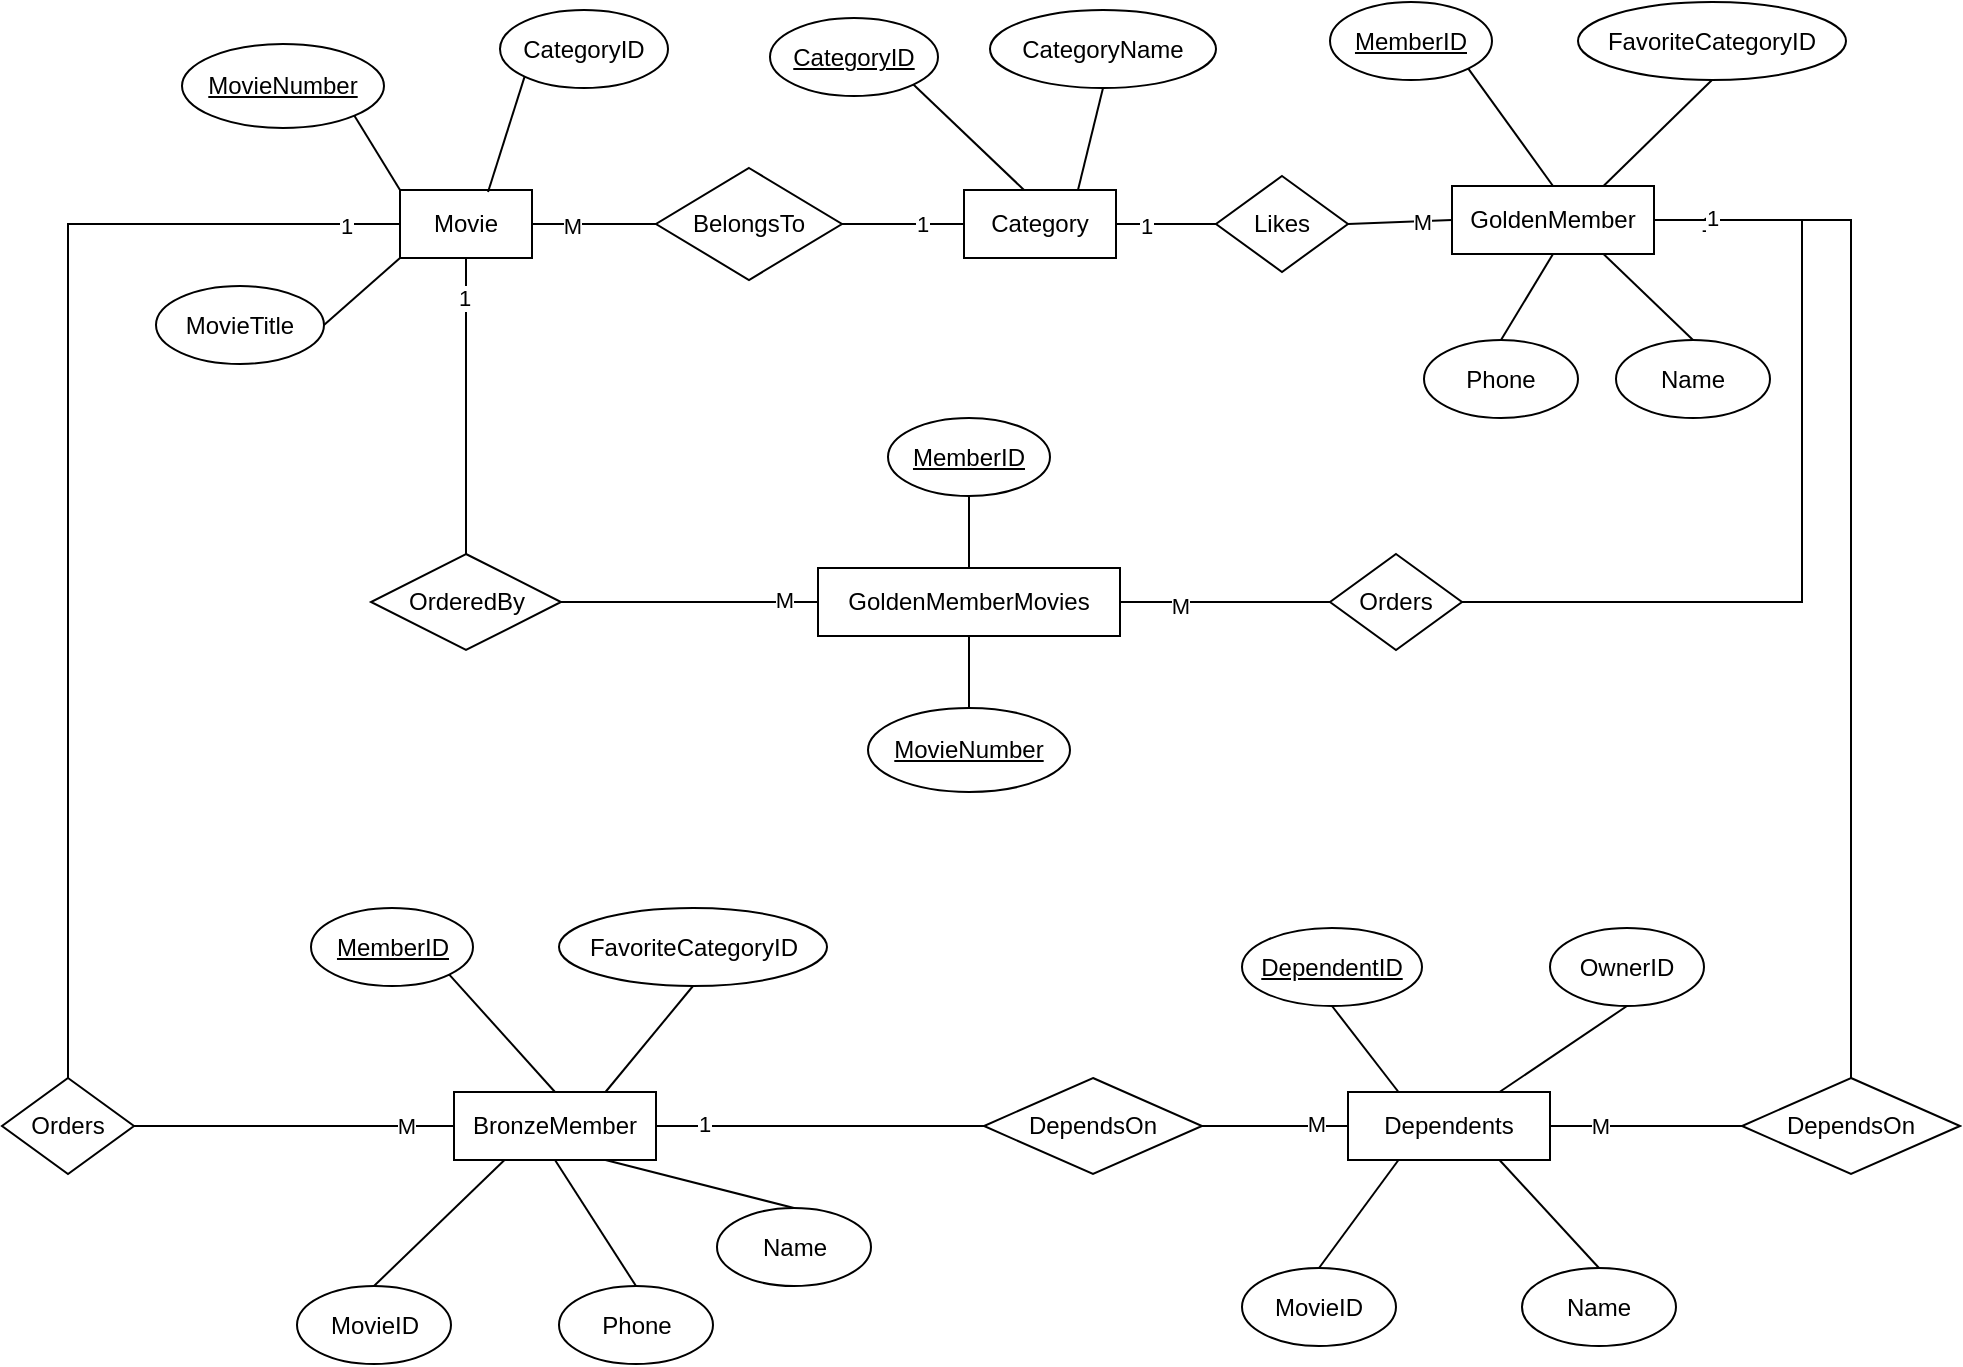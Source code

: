 <mxfile version="24.2.5" type="device">
  <diagram name="Page-1" id="Uh3Hv7k-i3lZ3KgIVuB4">
    <mxGraphModel dx="2450" dy="967" grid="1" gridSize="10" guides="1" tooltips="1" connect="1" arrows="1" fold="1" page="1" pageScale="1" pageWidth="850" pageHeight="1100" math="0" shadow="0">
      <root>
        <mxCell id="0" />
        <mxCell id="1" parent="0" />
        <mxCell id="QCRCPoxuWOam76x5qWHM-45" style="edgeStyle=orthogonalEdgeStyle;rounded=0;orthogonalLoop=1;jettySize=auto;html=1;exitX=0.5;exitY=1;exitDx=0;exitDy=0;entryX=0.5;entryY=0;entryDx=0;entryDy=0;endArrow=none;endFill=0;" edge="1" parent="1" source="QCRCPoxuWOam76x5qWHM-1" target="QCRCPoxuWOam76x5qWHM-44">
          <mxGeometry relative="1" as="geometry" />
        </mxCell>
        <mxCell id="QCRCPoxuWOam76x5qWHM-49" value="1" style="edgeLabel;html=1;align=center;verticalAlign=middle;resizable=0;points=[];" vertex="1" connectable="0" parent="QCRCPoxuWOam76x5qWHM-45">
          <mxGeometry x="-0.73" y="-1" relative="1" as="geometry">
            <mxPoint as="offset" />
          </mxGeometry>
        </mxCell>
        <mxCell id="QCRCPoxuWOam76x5qWHM-67" style="edgeStyle=orthogonalEdgeStyle;rounded=0;orthogonalLoop=1;jettySize=auto;html=1;exitX=0;exitY=0.5;exitDx=0;exitDy=0;entryX=0.5;entryY=0;entryDx=0;entryDy=0;endArrow=none;endFill=0;" edge="1" parent="1" source="QCRCPoxuWOam76x5qWHM-1" target="QCRCPoxuWOam76x5qWHM-65">
          <mxGeometry relative="1" as="geometry" />
        </mxCell>
        <mxCell id="QCRCPoxuWOam76x5qWHM-69" value="1" style="edgeLabel;html=1;align=center;verticalAlign=middle;resizable=0;points=[];" vertex="1" connectable="0" parent="QCRCPoxuWOam76x5qWHM-67">
          <mxGeometry x="-0.909" y="1" relative="1" as="geometry">
            <mxPoint as="offset" />
          </mxGeometry>
        </mxCell>
        <mxCell id="QCRCPoxuWOam76x5qWHM-1" value="Movie" style="rounded=0;whiteSpace=wrap;html=1;" vertex="1" parent="1">
          <mxGeometry x="159" y="151" width="66" height="34" as="geometry" />
        </mxCell>
        <mxCell id="QCRCPoxuWOam76x5qWHM-2" value="&lt;u&gt;MovieNumber&lt;/u&gt;" style="ellipse;whiteSpace=wrap;html=1;" vertex="1" parent="1">
          <mxGeometry x="50" y="78" width="101" height="42" as="geometry" />
        </mxCell>
        <mxCell id="QCRCPoxuWOam76x5qWHM-3" value="CategoryID" style="ellipse;whiteSpace=wrap;html=1;" vertex="1" parent="1">
          <mxGeometry x="209" y="61" width="84" height="39" as="geometry" />
        </mxCell>
        <mxCell id="QCRCPoxuWOam76x5qWHM-4" value="MovieTitle" style="ellipse;whiteSpace=wrap;html=1;" vertex="1" parent="1">
          <mxGeometry x="37" y="199" width="84" height="39" as="geometry" />
        </mxCell>
        <mxCell id="QCRCPoxuWOam76x5qWHM-5" value="Category" style="rounded=0;whiteSpace=wrap;html=1;" vertex="1" parent="1">
          <mxGeometry x="441" y="151" width="76" height="34" as="geometry" />
        </mxCell>
        <mxCell id="QCRCPoxuWOam76x5qWHM-7" value="CategoryName" style="ellipse;whiteSpace=wrap;html=1;" vertex="1" parent="1">
          <mxGeometry x="454" y="61" width="113" height="39" as="geometry" />
        </mxCell>
        <mxCell id="QCRCPoxuWOam76x5qWHM-8" value="" style="endArrow=none;html=1;rounded=0;entryX=1;entryY=1;entryDx=0;entryDy=0;exitX=0;exitY=0;exitDx=0;exitDy=0;" edge="1" parent="1" source="QCRCPoxuWOam76x5qWHM-1" target="QCRCPoxuWOam76x5qWHM-2">
          <mxGeometry width="50" height="50" relative="1" as="geometry">
            <mxPoint x="282" y="298" as="sourcePoint" />
            <mxPoint x="332" y="248" as="targetPoint" />
          </mxGeometry>
        </mxCell>
        <mxCell id="QCRCPoxuWOam76x5qWHM-9" value="" style="endArrow=none;html=1;rounded=0;entryX=0;entryY=1;entryDx=0;entryDy=0;exitX=1;exitY=0.5;exitDx=0;exitDy=0;" edge="1" parent="1" source="QCRCPoxuWOam76x5qWHM-4" target="QCRCPoxuWOam76x5qWHM-1">
          <mxGeometry width="50" height="50" relative="1" as="geometry">
            <mxPoint x="110" y="255" as="sourcePoint" />
            <mxPoint x="160" y="205" as="targetPoint" />
          </mxGeometry>
        </mxCell>
        <mxCell id="QCRCPoxuWOam76x5qWHM-10" value="" style="endArrow=none;html=1;rounded=0;entryX=0;entryY=1;entryDx=0;entryDy=0;exitX=0.667;exitY=0.029;exitDx=0;exitDy=0;exitPerimeter=0;" edge="1" parent="1" source="QCRCPoxuWOam76x5qWHM-1" target="QCRCPoxuWOam76x5qWHM-3">
          <mxGeometry width="50" height="50" relative="1" as="geometry">
            <mxPoint x="262" y="242" as="sourcePoint" />
            <mxPoint x="312" y="192" as="targetPoint" />
          </mxGeometry>
        </mxCell>
        <mxCell id="QCRCPoxuWOam76x5qWHM-11" value="BelongsTo" style="rhombus;whiteSpace=wrap;html=1;" vertex="1" parent="1">
          <mxGeometry x="287" y="140" width="93" height="56" as="geometry" />
        </mxCell>
        <mxCell id="QCRCPoxuWOam76x5qWHM-12" value="" style="endArrow=none;html=1;rounded=0;entryX=0;entryY=0.5;entryDx=0;entryDy=0;exitX=1;exitY=0.5;exitDx=0;exitDy=0;" edge="1" parent="1" source="QCRCPoxuWOam76x5qWHM-1" target="QCRCPoxuWOam76x5qWHM-11">
          <mxGeometry width="50" height="50" relative="1" as="geometry">
            <mxPoint x="235" y="259" as="sourcePoint" />
            <mxPoint x="285" y="209" as="targetPoint" />
          </mxGeometry>
        </mxCell>
        <mxCell id="QCRCPoxuWOam76x5qWHM-14" value="M" style="edgeLabel;html=1;align=center;verticalAlign=middle;resizable=0;points=[];" vertex="1" connectable="0" parent="QCRCPoxuWOam76x5qWHM-12">
          <mxGeometry x="-0.355" y="-1" relative="1" as="geometry">
            <mxPoint as="offset" />
          </mxGeometry>
        </mxCell>
        <mxCell id="QCRCPoxuWOam76x5qWHM-13" value="" style="endArrow=none;html=1;rounded=0;entryX=0;entryY=0.5;entryDx=0;entryDy=0;exitX=1;exitY=0.5;exitDx=0;exitDy=0;" edge="1" parent="1" source="QCRCPoxuWOam76x5qWHM-11" target="QCRCPoxuWOam76x5qWHM-5">
          <mxGeometry width="50" height="50" relative="1" as="geometry">
            <mxPoint x="375" y="266" as="sourcePoint" />
            <mxPoint x="425" y="216" as="targetPoint" />
          </mxGeometry>
        </mxCell>
        <mxCell id="QCRCPoxuWOam76x5qWHM-15" value="1" style="edgeLabel;html=1;align=center;verticalAlign=middle;resizable=0;points=[];" vertex="1" connectable="0" parent="QCRCPoxuWOam76x5qWHM-13">
          <mxGeometry x="0.311" relative="1" as="geometry">
            <mxPoint as="offset" />
          </mxGeometry>
        </mxCell>
        <mxCell id="QCRCPoxuWOam76x5qWHM-16" value="" style="endArrow=none;html=1;rounded=0;entryX=0.5;entryY=1;entryDx=0;entryDy=0;exitX=0.75;exitY=0;exitDx=0;exitDy=0;" edge="1" parent="1" source="QCRCPoxuWOam76x5qWHM-5" target="QCRCPoxuWOam76x5qWHM-7">
          <mxGeometry width="50" height="50" relative="1" as="geometry">
            <mxPoint x="599" y="196" as="sourcePoint" />
            <mxPoint x="649" y="146" as="targetPoint" />
          </mxGeometry>
        </mxCell>
        <mxCell id="QCRCPoxuWOam76x5qWHM-40" style="edgeStyle=orthogonalEdgeStyle;rounded=0;orthogonalLoop=1;jettySize=auto;html=1;exitX=1;exitY=0.5;exitDx=0;exitDy=0;entryX=1;entryY=0.5;entryDx=0;entryDy=0;endArrow=none;endFill=0;" edge="1" parent="1" source="QCRCPoxuWOam76x5qWHM-18" target="QCRCPoxuWOam76x5qWHM-39">
          <mxGeometry relative="1" as="geometry">
            <Array as="points">
              <mxPoint x="860" y="166" />
              <mxPoint x="860" y="357" />
            </Array>
          </mxGeometry>
        </mxCell>
        <mxCell id="QCRCPoxuWOam76x5qWHM-43" value="1" style="edgeLabel;html=1;align=center;verticalAlign=middle;resizable=0;points=[];" vertex="1" connectable="0" parent="QCRCPoxuWOam76x5qWHM-40">
          <mxGeometry x="-0.88" y="-2" relative="1" as="geometry">
            <mxPoint as="offset" />
          </mxGeometry>
        </mxCell>
        <mxCell id="QCRCPoxuWOam76x5qWHM-85" style="edgeStyle=orthogonalEdgeStyle;rounded=0;orthogonalLoop=1;jettySize=auto;html=1;exitX=1;exitY=0.5;exitDx=0;exitDy=0;entryX=0.5;entryY=0;entryDx=0;entryDy=0;endArrow=none;endFill=0;" edge="1" parent="1" source="QCRCPoxuWOam76x5qWHM-18" target="QCRCPoxuWOam76x5qWHM-84">
          <mxGeometry relative="1" as="geometry" />
        </mxCell>
        <mxCell id="QCRCPoxuWOam76x5qWHM-86" value="1" style="edgeLabel;html=1;align=center;verticalAlign=middle;resizable=0;points=[];" vertex="1" connectable="0" parent="QCRCPoxuWOam76x5qWHM-85">
          <mxGeometry x="-0.892" y="1" relative="1" as="geometry">
            <mxPoint as="offset" />
          </mxGeometry>
        </mxCell>
        <mxCell id="QCRCPoxuWOam76x5qWHM-18" value="GoldenMember" style="rounded=0;whiteSpace=wrap;html=1;" vertex="1" parent="1">
          <mxGeometry x="685" y="149" width="101" height="34" as="geometry" />
        </mxCell>
        <mxCell id="QCRCPoxuWOam76x5qWHM-19" value="&lt;u&gt;MemberID&lt;/u&gt;" style="ellipse;whiteSpace=wrap;html=1;" vertex="1" parent="1">
          <mxGeometry x="624" y="57" width="81" height="39" as="geometry" />
        </mxCell>
        <mxCell id="QCRCPoxuWOam76x5qWHM-20" value="&lt;u&gt;CategoryID&lt;/u&gt;" style="ellipse;whiteSpace=wrap;html=1;" vertex="1" parent="1">
          <mxGeometry x="344" y="65" width="84" height="39" as="geometry" />
        </mxCell>
        <mxCell id="QCRCPoxuWOam76x5qWHM-21" value="" style="endArrow=none;html=1;rounded=0;entryX=0.395;entryY=0;entryDx=0;entryDy=0;entryPerimeter=0;exitX=1;exitY=1;exitDx=0;exitDy=0;" edge="1" parent="1" source="QCRCPoxuWOam76x5qWHM-20" target="QCRCPoxuWOam76x5qWHM-5">
          <mxGeometry width="50" height="50" relative="1" as="geometry">
            <mxPoint x="400" y="170" as="sourcePoint" />
            <mxPoint x="450" y="120" as="targetPoint" />
          </mxGeometry>
        </mxCell>
        <mxCell id="QCRCPoxuWOam76x5qWHM-22" value="FavoriteCategoryID" style="ellipse;whiteSpace=wrap;html=1;" vertex="1" parent="1">
          <mxGeometry x="748" y="57" width="134" height="39" as="geometry" />
        </mxCell>
        <mxCell id="QCRCPoxuWOam76x5qWHM-23" value="" style="endArrow=none;html=1;rounded=0;entryX=1;entryY=1;entryDx=0;entryDy=0;exitX=0.5;exitY=0;exitDx=0;exitDy=0;" edge="1" parent="1" source="QCRCPoxuWOam76x5qWHM-18" target="QCRCPoxuWOam76x5qWHM-19">
          <mxGeometry width="50" height="50" relative="1" as="geometry">
            <mxPoint x="624" y="170" as="sourcePoint" />
            <mxPoint x="674" y="120" as="targetPoint" />
          </mxGeometry>
        </mxCell>
        <mxCell id="QCRCPoxuWOam76x5qWHM-24" value="" style="endArrow=none;html=1;rounded=0;exitX=0.75;exitY=0;exitDx=0;exitDy=0;entryX=0.5;entryY=1;entryDx=0;entryDy=0;" edge="1" parent="1" source="QCRCPoxuWOam76x5qWHM-18" target="QCRCPoxuWOam76x5qWHM-22">
          <mxGeometry width="50" height="50" relative="1" as="geometry">
            <mxPoint x="773" y="202" as="sourcePoint" />
            <mxPoint x="823" y="152" as="targetPoint" />
          </mxGeometry>
        </mxCell>
        <mxCell id="QCRCPoxuWOam76x5qWHM-25" value="Name" style="ellipse;whiteSpace=wrap;html=1;" vertex="1" parent="1">
          <mxGeometry x="767" y="226" width="77" height="39" as="geometry" />
        </mxCell>
        <mxCell id="QCRCPoxuWOam76x5qWHM-26" value="" style="endArrow=none;html=1;rounded=0;entryX=0.75;entryY=1;entryDx=0;entryDy=0;exitX=0.5;exitY=0;exitDx=0;exitDy=0;" edge="1" parent="1" source="QCRCPoxuWOam76x5qWHM-25" target="QCRCPoxuWOam76x5qWHM-18">
          <mxGeometry width="50" height="50" relative="1" as="geometry">
            <mxPoint x="672" y="277" as="sourcePoint" />
            <mxPoint x="722" y="227" as="targetPoint" />
          </mxGeometry>
        </mxCell>
        <mxCell id="QCRCPoxuWOam76x5qWHM-27" value="Phone" style="ellipse;whiteSpace=wrap;html=1;" vertex="1" parent="1">
          <mxGeometry x="671" y="226" width="77" height="39" as="geometry" />
        </mxCell>
        <mxCell id="QCRCPoxuWOam76x5qWHM-28" value="" style="endArrow=none;html=1;rounded=0;entryX=0.5;entryY=1;entryDx=0;entryDy=0;exitX=0.5;exitY=0;exitDx=0;exitDy=0;" edge="1" parent="1" source="QCRCPoxuWOam76x5qWHM-27" target="QCRCPoxuWOam76x5qWHM-18">
          <mxGeometry width="50" height="50" relative="1" as="geometry">
            <mxPoint x="609" y="279" as="sourcePoint" />
            <mxPoint x="659" y="229" as="targetPoint" />
          </mxGeometry>
        </mxCell>
        <mxCell id="QCRCPoxuWOam76x5qWHM-29" value="Likes" style="rhombus;whiteSpace=wrap;html=1;" vertex="1" parent="1">
          <mxGeometry x="567" y="144" width="66" height="48" as="geometry" />
        </mxCell>
        <mxCell id="QCRCPoxuWOam76x5qWHM-30" value="" style="endArrow=none;html=1;rounded=0;entryX=0;entryY=0.5;entryDx=0;entryDy=0;exitX=1;exitY=0.5;exitDx=0;exitDy=0;" edge="1" parent="1" source="QCRCPoxuWOam76x5qWHM-5" target="QCRCPoxuWOam76x5qWHM-29">
          <mxGeometry width="50" height="50" relative="1" as="geometry">
            <mxPoint x="503" y="281" as="sourcePoint" />
            <mxPoint x="553" y="231" as="targetPoint" />
          </mxGeometry>
        </mxCell>
        <mxCell id="QCRCPoxuWOam76x5qWHM-33" value="1" style="edgeLabel;html=1;align=center;verticalAlign=middle;resizable=0;points=[];" vertex="1" connectable="0" parent="QCRCPoxuWOam76x5qWHM-30">
          <mxGeometry x="-0.4" y="-1" relative="1" as="geometry">
            <mxPoint as="offset" />
          </mxGeometry>
        </mxCell>
        <mxCell id="QCRCPoxuWOam76x5qWHM-31" value="" style="endArrow=none;html=1;rounded=0;entryX=0;entryY=0.5;entryDx=0;entryDy=0;exitX=1;exitY=0.5;exitDx=0;exitDy=0;" edge="1" parent="1" source="QCRCPoxuWOam76x5qWHM-29" target="QCRCPoxuWOam76x5qWHM-18">
          <mxGeometry width="50" height="50" relative="1" as="geometry">
            <mxPoint x="655" y="166" as="sourcePoint" />
            <mxPoint x="666" y="203" as="targetPoint" />
          </mxGeometry>
        </mxCell>
        <mxCell id="QCRCPoxuWOam76x5qWHM-32" value="M" style="edgeLabel;html=1;align=center;verticalAlign=middle;resizable=0;points=[];" vertex="1" connectable="0" parent="QCRCPoxuWOam76x5qWHM-31">
          <mxGeometry x="0.422" relative="1" as="geometry">
            <mxPoint as="offset" />
          </mxGeometry>
        </mxCell>
        <mxCell id="QCRCPoxuWOam76x5qWHM-41" style="edgeStyle=orthogonalEdgeStyle;rounded=0;orthogonalLoop=1;jettySize=auto;html=1;exitX=1;exitY=0.5;exitDx=0;exitDy=0;entryX=0;entryY=0.5;entryDx=0;entryDy=0;endArrow=none;endFill=0;" edge="1" parent="1" source="QCRCPoxuWOam76x5qWHM-34" target="QCRCPoxuWOam76x5qWHM-39">
          <mxGeometry relative="1" as="geometry" />
        </mxCell>
        <mxCell id="QCRCPoxuWOam76x5qWHM-42" value="M" style="edgeLabel;html=1;align=center;verticalAlign=middle;resizable=0;points=[];" vertex="1" connectable="0" parent="QCRCPoxuWOam76x5qWHM-41">
          <mxGeometry x="-0.429" y="-2" relative="1" as="geometry">
            <mxPoint as="offset" />
          </mxGeometry>
        </mxCell>
        <mxCell id="QCRCPoxuWOam76x5qWHM-34" value="GoldenMemberMovies" style="rounded=0;whiteSpace=wrap;html=1;" vertex="1" parent="1">
          <mxGeometry x="368" y="340" width="151" height="34" as="geometry" />
        </mxCell>
        <mxCell id="QCRCPoxuWOam76x5qWHM-35" value="&lt;u&gt;MemberID&lt;/u&gt;" style="ellipse;whiteSpace=wrap;html=1;" vertex="1" parent="1">
          <mxGeometry x="403" y="265" width="81" height="39" as="geometry" />
        </mxCell>
        <mxCell id="QCRCPoxuWOam76x5qWHM-36" value="&lt;u&gt;MovieNumber&lt;/u&gt;" style="ellipse;whiteSpace=wrap;html=1;" vertex="1" parent="1">
          <mxGeometry x="393" y="410" width="101" height="42" as="geometry" />
        </mxCell>
        <mxCell id="QCRCPoxuWOam76x5qWHM-37" value="" style="endArrow=none;html=1;rounded=0;entryX=0.5;entryY=1;entryDx=0;entryDy=0;exitX=0.5;exitY=0;exitDx=0;exitDy=0;" edge="1" parent="1" source="QCRCPoxuWOam76x5qWHM-34" target="QCRCPoxuWOam76x5qWHM-35">
          <mxGeometry width="50" height="50" relative="1" as="geometry">
            <mxPoint x="250" y="370" as="sourcePoint" />
            <mxPoint x="300" y="320" as="targetPoint" />
          </mxGeometry>
        </mxCell>
        <mxCell id="QCRCPoxuWOam76x5qWHM-38" value="" style="endArrow=none;html=1;rounded=0;entryX=0.5;entryY=1;entryDx=0;entryDy=0;exitX=0.5;exitY=0;exitDx=0;exitDy=0;" edge="1" parent="1" source="QCRCPoxuWOam76x5qWHM-36" target="QCRCPoxuWOam76x5qWHM-34">
          <mxGeometry width="50" height="50" relative="1" as="geometry">
            <mxPoint x="270" y="500" as="sourcePoint" />
            <mxPoint x="320" y="450" as="targetPoint" />
          </mxGeometry>
        </mxCell>
        <mxCell id="QCRCPoxuWOam76x5qWHM-39" value="Orders" style="rhombus;whiteSpace=wrap;html=1;" vertex="1" parent="1">
          <mxGeometry x="624" y="333" width="66" height="48" as="geometry" />
        </mxCell>
        <mxCell id="QCRCPoxuWOam76x5qWHM-46" style="edgeStyle=orthogonalEdgeStyle;rounded=0;orthogonalLoop=1;jettySize=auto;html=1;exitX=1;exitY=0.5;exitDx=0;exitDy=0;entryX=0;entryY=0.5;entryDx=0;entryDy=0;endArrow=none;endFill=0;" edge="1" parent="1" source="QCRCPoxuWOam76x5qWHM-44" target="QCRCPoxuWOam76x5qWHM-34">
          <mxGeometry relative="1" as="geometry" />
        </mxCell>
        <mxCell id="QCRCPoxuWOam76x5qWHM-47" value="M" style="edgeLabel;html=1;align=center;verticalAlign=middle;resizable=0;points=[];" vertex="1" connectable="0" parent="QCRCPoxuWOam76x5qWHM-46">
          <mxGeometry x="0.734" y="1" relative="1" as="geometry">
            <mxPoint as="offset" />
          </mxGeometry>
        </mxCell>
        <mxCell id="QCRCPoxuWOam76x5qWHM-44" value="OrderedBy" style="rhombus;whiteSpace=wrap;html=1;" vertex="1" parent="1">
          <mxGeometry x="144.5" y="333" width="95" height="48" as="geometry" />
        </mxCell>
        <mxCell id="QCRCPoxuWOam76x5qWHM-51" value="BronzeMember" style="rounded=0;whiteSpace=wrap;html=1;" vertex="1" parent="1">
          <mxGeometry x="186" y="602" width="101" height="34" as="geometry" />
        </mxCell>
        <mxCell id="QCRCPoxuWOam76x5qWHM-52" value="&lt;u&gt;MemberID&lt;/u&gt;" style="ellipse;whiteSpace=wrap;html=1;" vertex="1" parent="1">
          <mxGeometry x="114.5" y="510" width="81" height="39" as="geometry" />
        </mxCell>
        <mxCell id="QCRCPoxuWOam76x5qWHM-53" value="FavoriteCategoryID" style="ellipse;whiteSpace=wrap;html=1;" vertex="1" parent="1">
          <mxGeometry x="238.5" y="510" width="134" height="39" as="geometry" />
        </mxCell>
        <mxCell id="QCRCPoxuWOam76x5qWHM-54" value="" style="endArrow=none;html=1;rounded=0;entryX=1;entryY=1;entryDx=0;entryDy=0;exitX=0.5;exitY=0;exitDx=0;exitDy=0;" edge="1" source="QCRCPoxuWOam76x5qWHM-51" target="QCRCPoxuWOam76x5qWHM-52" parent="1">
          <mxGeometry width="50" height="50" relative="1" as="geometry">
            <mxPoint x="114.5" y="623" as="sourcePoint" />
            <mxPoint x="164.5" y="573" as="targetPoint" />
          </mxGeometry>
        </mxCell>
        <mxCell id="QCRCPoxuWOam76x5qWHM-55" value="" style="endArrow=none;html=1;rounded=0;exitX=0.75;exitY=0;exitDx=0;exitDy=0;entryX=0.5;entryY=1;entryDx=0;entryDy=0;" edge="1" source="QCRCPoxuWOam76x5qWHM-51" target="QCRCPoxuWOam76x5qWHM-53" parent="1">
          <mxGeometry width="50" height="50" relative="1" as="geometry">
            <mxPoint x="263.5" y="655" as="sourcePoint" />
            <mxPoint x="313.5" y="605" as="targetPoint" />
          </mxGeometry>
        </mxCell>
        <mxCell id="QCRCPoxuWOam76x5qWHM-56" value="Name" style="ellipse;whiteSpace=wrap;html=1;" vertex="1" parent="1">
          <mxGeometry x="317.5" y="660" width="77" height="39" as="geometry" />
        </mxCell>
        <mxCell id="QCRCPoxuWOam76x5qWHM-57" value="" style="endArrow=none;html=1;rounded=0;entryX=0.75;entryY=1;entryDx=0;entryDy=0;exitX=0.5;exitY=0;exitDx=0;exitDy=0;" edge="1" source="QCRCPoxuWOam76x5qWHM-56" target="QCRCPoxuWOam76x5qWHM-51" parent="1">
          <mxGeometry width="50" height="50" relative="1" as="geometry">
            <mxPoint x="162.5" y="730" as="sourcePoint" />
            <mxPoint x="212.5" y="680" as="targetPoint" />
          </mxGeometry>
        </mxCell>
        <mxCell id="QCRCPoxuWOam76x5qWHM-58" value="Phone" style="ellipse;whiteSpace=wrap;html=1;" vertex="1" parent="1">
          <mxGeometry x="238.5" y="699" width="77" height="39" as="geometry" />
        </mxCell>
        <mxCell id="QCRCPoxuWOam76x5qWHM-59" value="" style="endArrow=none;html=1;rounded=0;entryX=0.5;entryY=1;entryDx=0;entryDy=0;exitX=0.5;exitY=0;exitDx=0;exitDy=0;" edge="1" source="QCRCPoxuWOam76x5qWHM-58" target="QCRCPoxuWOam76x5qWHM-51" parent="1">
          <mxGeometry width="50" height="50" relative="1" as="geometry">
            <mxPoint x="99.5" y="732" as="sourcePoint" />
            <mxPoint x="149.5" y="682" as="targetPoint" />
          </mxGeometry>
        </mxCell>
        <mxCell id="QCRCPoxuWOam76x5qWHM-62" value="MovieID" style="ellipse;whiteSpace=wrap;html=1;" vertex="1" parent="1">
          <mxGeometry x="107.5" y="699" width="77" height="39" as="geometry" />
        </mxCell>
        <mxCell id="QCRCPoxuWOam76x5qWHM-64" value="" style="endArrow=none;html=1;rounded=0;entryX=0.25;entryY=1;entryDx=0;entryDy=0;exitX=0.5;exitY=0;exitDx=0;exitDy=0;" edge="1" parent="1" source="QCRCPoxuWOam76x5qWHM-62" target="QCRCPoxuWOam76x5qWHM-51">
          <mxGeometry width="50" height="50" relative="1" as="geometry">
            <mxPoint x="147.5" y="730" as="sourcePoint" />
            <mxPoint x="197.5" y="680" as="targetPoint" />
          </mxGeometry>
        </mxCell>
        <mxCell id="QCRCPoxuWOam76x5qWHM-66" style="edgeStyle=orthogonalEdgeStyle;rounded=0;orthogonalLoop=1;jettySize=auto;html=1;exitX=1;exitY=0.5;exitDx=0;exitDy=0;entryX=0;entryY=0.5;entryDx=0;entryDy=0;endArrow=none;endFill=0;" edge="1" parent="1" source="QCRCPoxuWOam76x5qWHM-65" target="QCRCPoxuWOam76x5qWHM-51">
          <mxGeometry relative="1" as="geometry" />
        </mxCell>
        <mxCell id="QCRCPoxuWOam76x5qWHM-68" value="M" style="edgeLabel;html=1;align=center;verticalAlign=middle;resizable=0;points=[];" vertex="1" connectable="0" parent="QCRCPoxuWOam76x5qWHM-66">
          <mxGeometry x="0.7" relative="1" as="geometry">
            <mxPoint as="offset" />
          </mxGeometry>
        </mxCell>
        <mxCell id="QCRCPoxuWOam76x5qWHM-65" value="Orders" style="rhombus;whiteSpace=wrap;html=1;" vertex="1" parent="1">
          <mxGeometry x="-40" y="595" width="66" height="48" as="geometry" />
        </mxCell>
        <mxCell id="QCRCPoxuWOam76x5qWHM-87" style="edgeStyle=orthogonalEdgeStyle;rounded=0;orthogonalLoop=1;jettySize=auto;html=1;exitX=1;exitY=0.5;exitDx=0;exitDy=0;entryX=0;entryY=0.5;entryDx=0;entryDy=0;endArrow=none;endFill=0;" edge="1" parent="1" source="QCRCPoxuWOam76x5qWHM-70" target="QCRCPoxuWOam76x5qWHM-84">
          <mxGeometry relative="1" as="geometry" />
        </mxCell>
        <mxCell id="QCRCPoxuWOam76x5qWHM-88" value="M" style="edgeLabel;html=1;align=center;verticalAlign=middle;resizable=0;points=[];" vertex="1" connectable="0" parent="QCRCPoxuWOam76x5qWHM-87">
          <mxGeometry x="-0.507" relative="1" as="geometry">
            <mxPoint x="1" as="offset" />
          </mxGeometry>
        </mxCell>
        <mxCell id="QCRCPoxuWOam76x5qWHM-70" value="Dependents" style="rounded=0;whiteSpace=wrap;html=1;" vertex="1" parent="1">
          <mxGeometry x="633" y="602" width="101" height="34" as="geometry" />
        </mxCell>
        <mxCell id="QCRCPoxuWOam76x5qWHM-71" value="&lt;u&gt;DependentID&lt;/u&gt;" style="ellipse;whiteSpace=wrap;html=1;" vertex="1" parent="1">
          <mxGeometry x="580" y="520" width="90" height="39" as="geometry" />
        </mxCell>
        <mxCell id="QCRCPoxuWOam76x5qWHM-72" value="MovieID" style="ellipse;whiteSpace=wrap;html=1;" vertex="1" parent="1">
          <mxGeometry x="580" y="690" width="77" height="39" as="geometry" />
        </mxCell>
        <mxCell id="QCRCPoxuWOam76x5qWHM-73" value="Name" style="ellipse;whiteSpace=wrap;html=1;" vertex="1" parent="1">
          <mxGeometry x="720" y="690" width="77" height="39" as="geometry" />
        </mxCell>
        <mxCell id="QCRCPoxuWOam76x5qWHM-74" value="OwnerID" style="ellipse;whiteSpace=wrap;html=1;" vertex="1" parent="1">
          <mxGeometry x="734" y="520" width="77" height="39" as="geometry" />
        </mxCell>
        <mxCell id="QCRCPoxuWOam76x5qWHM-75" value="" style="endArrow=none;html=1;rounded=0;entryX=0.5;entryY=1;entryDx=0;entryDy=0;exitX=0.25;exitY=0;exitDx=0;exitDy=0;" edge="1" parent="1" source="QCRCPoxuWOam76x5qWHM-70" target="QCRCPoxuWOam76x5qWHM-71">
          <mxGeometry width="50" height="50" relative="1" as="geometry">
            <mxPoint x="560" y="650" as="sourcePoint" />
            <mxPoint x="610" y="600" as="targetPoint" />
          </mxGeometry>
        </mxCell>
        <mxCell id="QCRCPoxuWOam76x5qWHM-76" value="" style="endArrow=none;html=1;rounded=0;entryX=0.5;entryY=1;entryDx=0;entryDy=0;exitX=0.75;exitY=0;exitDx=0;exitDy=0;" edge="1" parent="1" source="QCRCPoxuWOam76x5qWHM-70" target="QCRCPoxuWOam76x5qWHM-74">
          <mxGeometry width="50" height="50" relative="1" as="geometry">
            <mxPoint x="730" y="630" as="sourcePoint" />
            <mxPoint x="780" y="580" as="targetPoint" />
          </mxGeometry>
        </mxCell>
        <mxCell id="QCRCPoxuWOam76x5qWHM-77" value="" style="endArrow=none;html=1;rounded=0;entryX=0.25;entryY=1;entryDx=0;entryDy=0;exitX=0.5;exitY=0;exitDx=0;exitDy=0;" edge="1" parent="1" source="QCRCPoxuWOam76x5qWHM-72" target="QCRCPoxuWOam76x5qWHM-70">
          <mxGeometry width="50" height="50" relative="1" as="geometry">
            <mxPoint x="550" y="720" as="sourcePoint" />
            <mxPoint x="600" y="670" as="targetPoint" />
          </mxGeometry>
        </mxCell>
        <mxCell id="QCRCPoxuWOam76x5qWHM-78" value="" style="endArrow=none;html=1;rounded=0;entryX=0.75;entryY=1;entryDx=0;entryDy=0;exitX=0.5;exitY=0;exitDx=0;exitDy=0;" edge="1" parent="1" source="QCRCPoxuWOam76x5qWHM-73" target="QCRCPoxuWOam76x5qWHM-70">
          <mxGeometry width="50" height="50" relative="1" as="geometry">
            <mxPoint x="660" y="720" as="sourcePoint" />
            <mxPoint x="710" y="670" as="targetPoint" />
          </mxGeometry>
        </mxCell>
        <mxCell id="QCRCPoxuWOam76x5qWHM-80" style="edgeStyle=orthogonalEdgeStyle;rounded=0;orthogonalLoop=1;jettySize=auto;html=1;exitX=1;exitY=0.5;exitDx=0;exitDy=0;entryX=0;entryY=0.5;entryDx=0;entryDy=0;endArrow=none;endFill=0;" edge="1" parent="1" source="QCRCPoxuWOam76x5qWHM-79" target="QCRCPoxuWOam76x5qWHM-70">
          <mxGeometry relative="1" as="geometry" />
        </mxCell>
        <mxCell id="QCRCPoxuWOam76x5qWHM-83" value="M" style="edgeLabel;html=1;align=center;verticalAlign=middle;resizable=0;points=[];" vertex="1" connectable="0" parent="QCRCPoxuWOam76x5qWHM-80">
          <mxGeometry x="0.552" y="1" relative="1" as="geometry">
            <mxPoint as="offset" />
          </mxGeometry>
        </mxCell>
        <mxCell id="QCRCPoxuWOam76x5qWHM-81" style="edgeStyle=orthogonalEdgeStyle;rounded=0;orthogonalLoop=1;jettySize=auto;html=1;exitX=0;exitY=0.5;exitDx=0;exitDy=0;entryX=1;entryY=0.5;entryDx=0;entryDy=0;endArrow=none;endFill=0;" edge="1" parent="1" source="QCRCPoxuWOam76x5qWHM-79" target="QCRCPoxuWOam76x5qWHM-51">
          <mxGeometry relative="1" as="geometry" />
        </mxCell>
        <mxCell id="QCRCPoxuWOam76x5qWHM-82" value="1" style="edgeLabel;html=1;align=center;verticalAlign=middle;resizable=0;points=[];" vertex="1" connectable="0" parent="QCRCPoxuWOam76x5qWHM-81">
          <mxGeometry x="0.716" y="-1" relative="1" as="geometry">
            <mxPoint as="offset" />
          </mxGeometry>
        </mxCell>
        <mxCell id="QCRCPoxuWOam76x5qWHM-79" value="DependsOn" style="rhombus;whiteSpace=wrap;html=1;" vertex="1" parent="1">
          <mxGeometry x="451" y="595" width="109" height="48" as="geometry" />
        </mxCell>
        <mxCell id="QCRCPoxuWOam76x5qWHM-84" value="DependsOn" style="rhombus;whiteSpace=wrap;html=1;" vertex="1" parent="1">
          <mxGeometry x="830" y="595" width="109" height="48" as="geometry" />
        </mxCell>
      </root>
    </mxGraphModel>
  </diagram>
</mxfile>
